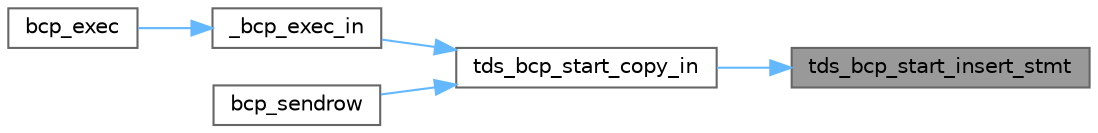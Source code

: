 digraph "tds_bcp_start_insert_stmt"
{
 // LATEX_PDF_SIZE
  bgcolor="transparent";
  edge [fontname=Helvetica,fontsize=10,labelfontname=Helvetica,labelfontsize=10];
  node [fontname=Helvetica,fontsize=10,shape=box,height=0.2,width=0.4];
  rankdir="RL";
  Node1 [id="Node000001",label="tds_bcp_start_insert_stmt",height=0.2,width=0.4,color="gray40", fillcolor="grey60", style="filled", fontcolor="black",tooltip="Prepare the query to be sent to server to request BCP information."];
  Node1 -> Node2 [id="edge1_Node000001_Node000002",dir="back",color="steelblue1",style="solid",tooltip=" "];
  Node2 [id="Node000002",label="tds_bcp_start_copy_in",height=0.2,width=0.4,color="grey40", fillcolor="white", style="filled",URL="$a00251.html#a5eec23828b0610c58de248c4edb53879",tooltip="Start bulk copy to server."];
  Node2 -> Node3 [id="edge2_Node000002_Node000003",dir="back",color="steelblue1",style="solid",tooltip=" "];
  Node3 [id="Node000003",label="_bcp_exec_in",height=0.2,width=0.4,color="grey40", fillcolor="white", style="filled",URL="$a00566.html#ga7370f1223f13510d6b33e98f2de09fb5",tooltip=" "];
  Node3 -> Node4 [id="edge3_Node000003_Node000004",dir="back",color="steelblue1",style="solid",tooltip=" "];
  Node4 [id="Node000004",label="bcp_exec",height=0.2,width=0.4,color="grey40", fillcolor="white", style="filled",URL="$a00565.html#ga7a184158b27a50f713e9cfae3b746209",tooltip="Write a datafile to a table."];
  Node2 -> Node5 [id="edge4_Node000002_Node000005",dir="back",color="steelblue1",style="solid",tooltip=" "];
  Node5 [id="Node000005",label="bcp_sendrow",height=0.2,width=0.4,color="grey40", fillcolor="white", style="filled",URL="$a00565.html#gaf1130ac97f6af55e86ec70b0aa4f5b40",tooltip="Write data in host variables to the table."];
}
